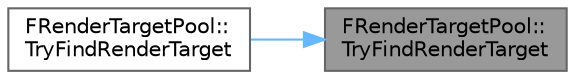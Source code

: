 digraph "FRenderTargetPool::TryFindRenderTarget"
{
 // INTERACTIVE_SVG=YES
 // LATEX_PDF_SIZE
  bgcolor="transparent";
  edge [fontname=Helvetica,fontsize=10,labelfontname=Helvetica,labelfontsize=10];
  node [fontname=Helvetica,fontsize=10,shape=box,height=0.2,width=0.4];
  rankdir="RL";
  Node1 [id="Node000001",label="FRenderTargetPool::\lTryFindRenderTarget",height=0.2,width=0.4,color="gray40", fillcolor="grey60", style="filled", fontcolor="black",tooltip=" "];
  Node1 -> Node2 [id="edge1_Node000001_Node000002",dir="back",color="steelblue1",style="solid",tooltip=" "];
  Node2 [id="Node000002",label="FRenderTargetPool::\lTryFindRenderTarget",height=0.2,width=0.4,color="grey40", fillcolor="white", style="filled",URL="$df/db9/classFRenderTargetPool.html#a0c1f373546cc4834c3bef75e2d4d7894",tooltip=" "];
}

